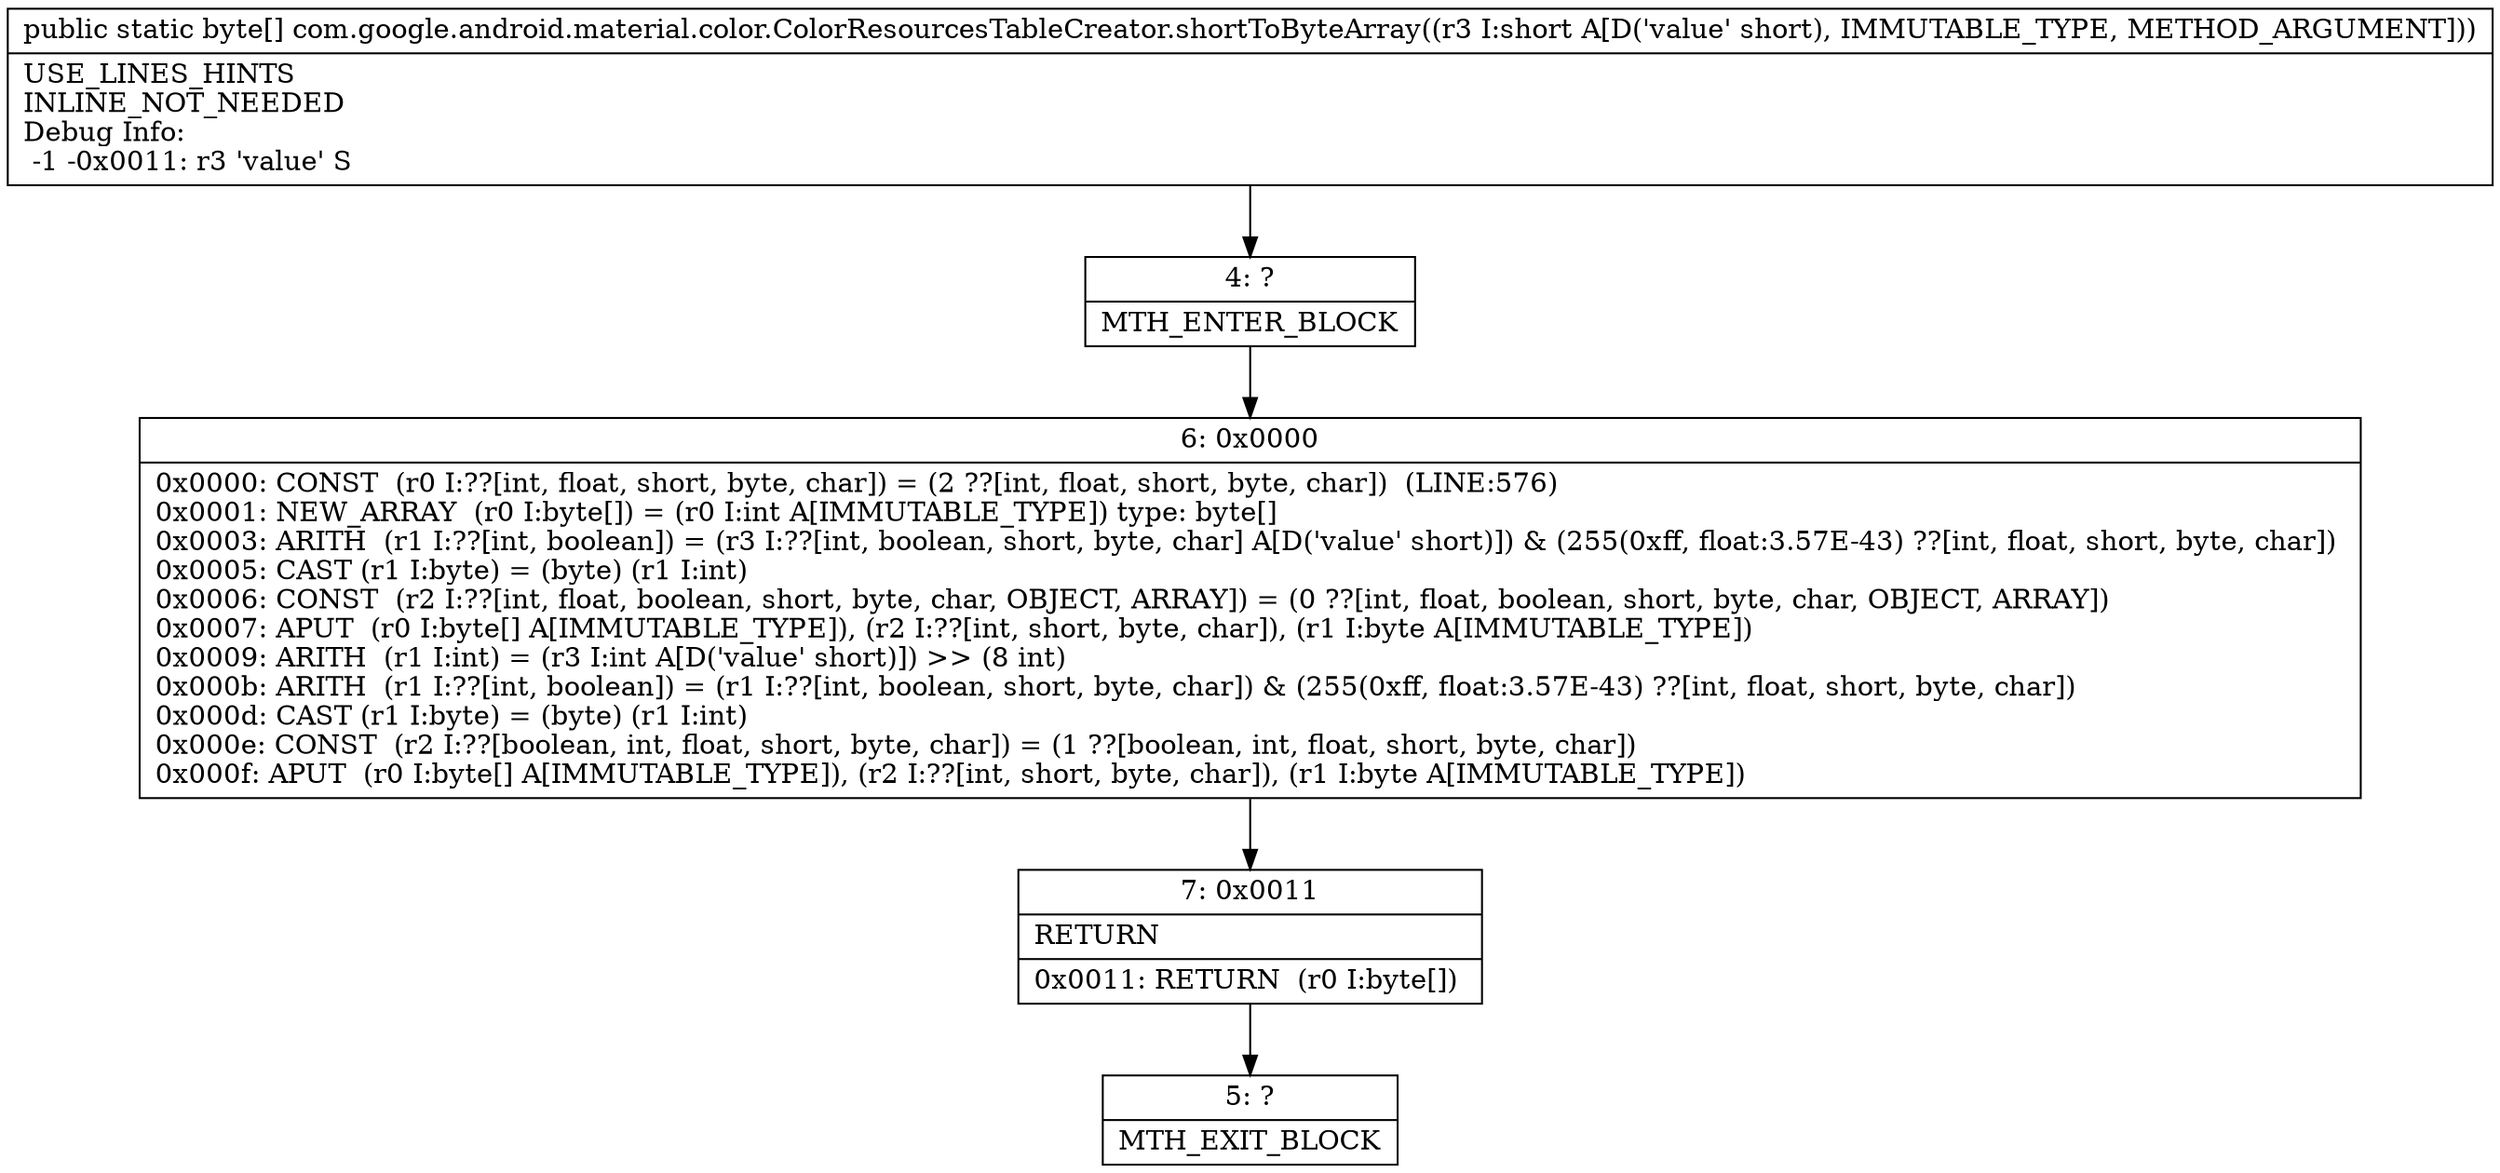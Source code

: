 digraph "CFG forcom.google.android.material.color.ColorResourcesTableCreator.shortToByteArray(S)[B" {
Node_4 [shape=record,label="{4\:\ ?|MTH_ENTER_BLOCK\l}"];
Node_6 [shape=record,label="{6\:\ 0x0000|0x0000: CONST  (r0 I:??[int, float, short, byte, char]) = (2 ??[int, float, short, byte, char])  (LINE:576)\l0x0001: NEW_ARRAY  (r0 I:byte[]) = (r0 I:int A[IMMUTABLE_TYPE]) type: byte[] \l0x0003: ARITH  (r1 I:??[int, boolean]) = (r3 I:??[int, boolean, short, byte, char] A[D('value' short)]) & (255(0xff, float:3.57E\-43) ??[int, float, short, byte, char]) \l0x0005: CAST (r1 I:byte) = (byte) (r1 I:int) \l0x0006: CONST  (r2 I:??[int, float, boolean, short, byte, char, OBJECT, ARRAY]) = (0 ??[int, float, boolean, short, byte, char, OBJECT, ARRAY]) \l0x0007: APUT  (r0 I:byte[] A[IMMUTABLE_TYPE]), (r2 I:??[int, short, byte, char]), (r1 I:byte A[IMMUTABLE_TYPE]) \l0x0009: ARITH  (r1 I:int) = (r3 I:int A[D('value' short)]) \>\> (8 int) \l0x000b: ARITH  (r1 I:??[int, boolean]) = (r1 I:??[int, boolean, short, byte, char]) & (255(0xff, float:3.57E\-43) ??[int, float, short, byte, char]) \l0x000d: CAST (r1 I:byte) = (byte) (r1 I:int) \l0x000e: CONST  (r2 I:??[boolean, int, float, short, byte, char]) = (1 ??[boolean, int, float, short, byte, char]) \l0x000f: APUT  (r0 I:byte[] A[IMMUTABLE_TYPE]), (r2 I:??[int, short, byte, char]), (r1 I:byte A[IMMUTABLE_TYPE]) \l}"];
Node_7 [shape=record,label="{7\:\ 0x0011|RETURN\l|0x0011: RETURN  (r0 I:byte[]) \l}"];
Node_5 [shape=record,label="{5\:\ ?|MTH_EXIT_BLOCK\l}"];
MethodNode[shape=record,label="{public static byte[] com.google.android.material.color.ColorResourcesTableCreator.shortToByteArray((r3 I:short A[D('value' short), IMMUTABLE_TYPE, METHOD_ARGUMENT]))  | USE_LINES_HINTS\lINLINE_NOT_NEEDED\lDebug Info:\l  \-1 \-0x0011: r3 'value' S\l}"];
MethodNode -> Node_4;Node_4 -> Node_6;
Node_6 -> Node_7;
Node_7 -> Node_5;
}

